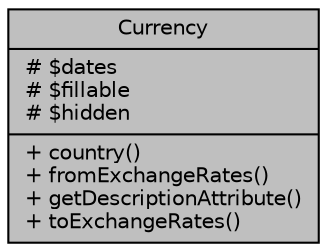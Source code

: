 digraph "Currency"
{
 // LATEX_PDF_SIZE
  bgcolor="transparent";
  edge [fontname="Helvetica",fontsize="10",labelfontname="Helvetica",labelfontsize="10"];
  node [fontname="Helvetica",fontsize="10",shape=record];
  Node1 [label="{Currency\n|# $dates\l# $fillable\l# $hidden\l|+ country()\l+ fromExchangeRates()\l+ getDescriptionAttribute()\l+ toExchangeRates()\l}",height=0.2,width=0.4,color="black", fillcolor="grey75", style="filled", fontcolor="black",tooltip="Datos de Monedas."];
}
